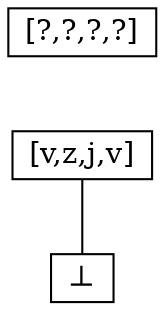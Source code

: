 digraph iter_1 {
    node [shape=rect height=0.1, width=0.2];
    edge [arrowhead = none];

    top  [label = "[?,?,?,?]"];
    bot  [label = "&#8869;"];

    ex_1 [label= "[v,z,j,v]"];
    
    top -> ex_1[style=invis];
    
    ex_1 -> bot;
}
